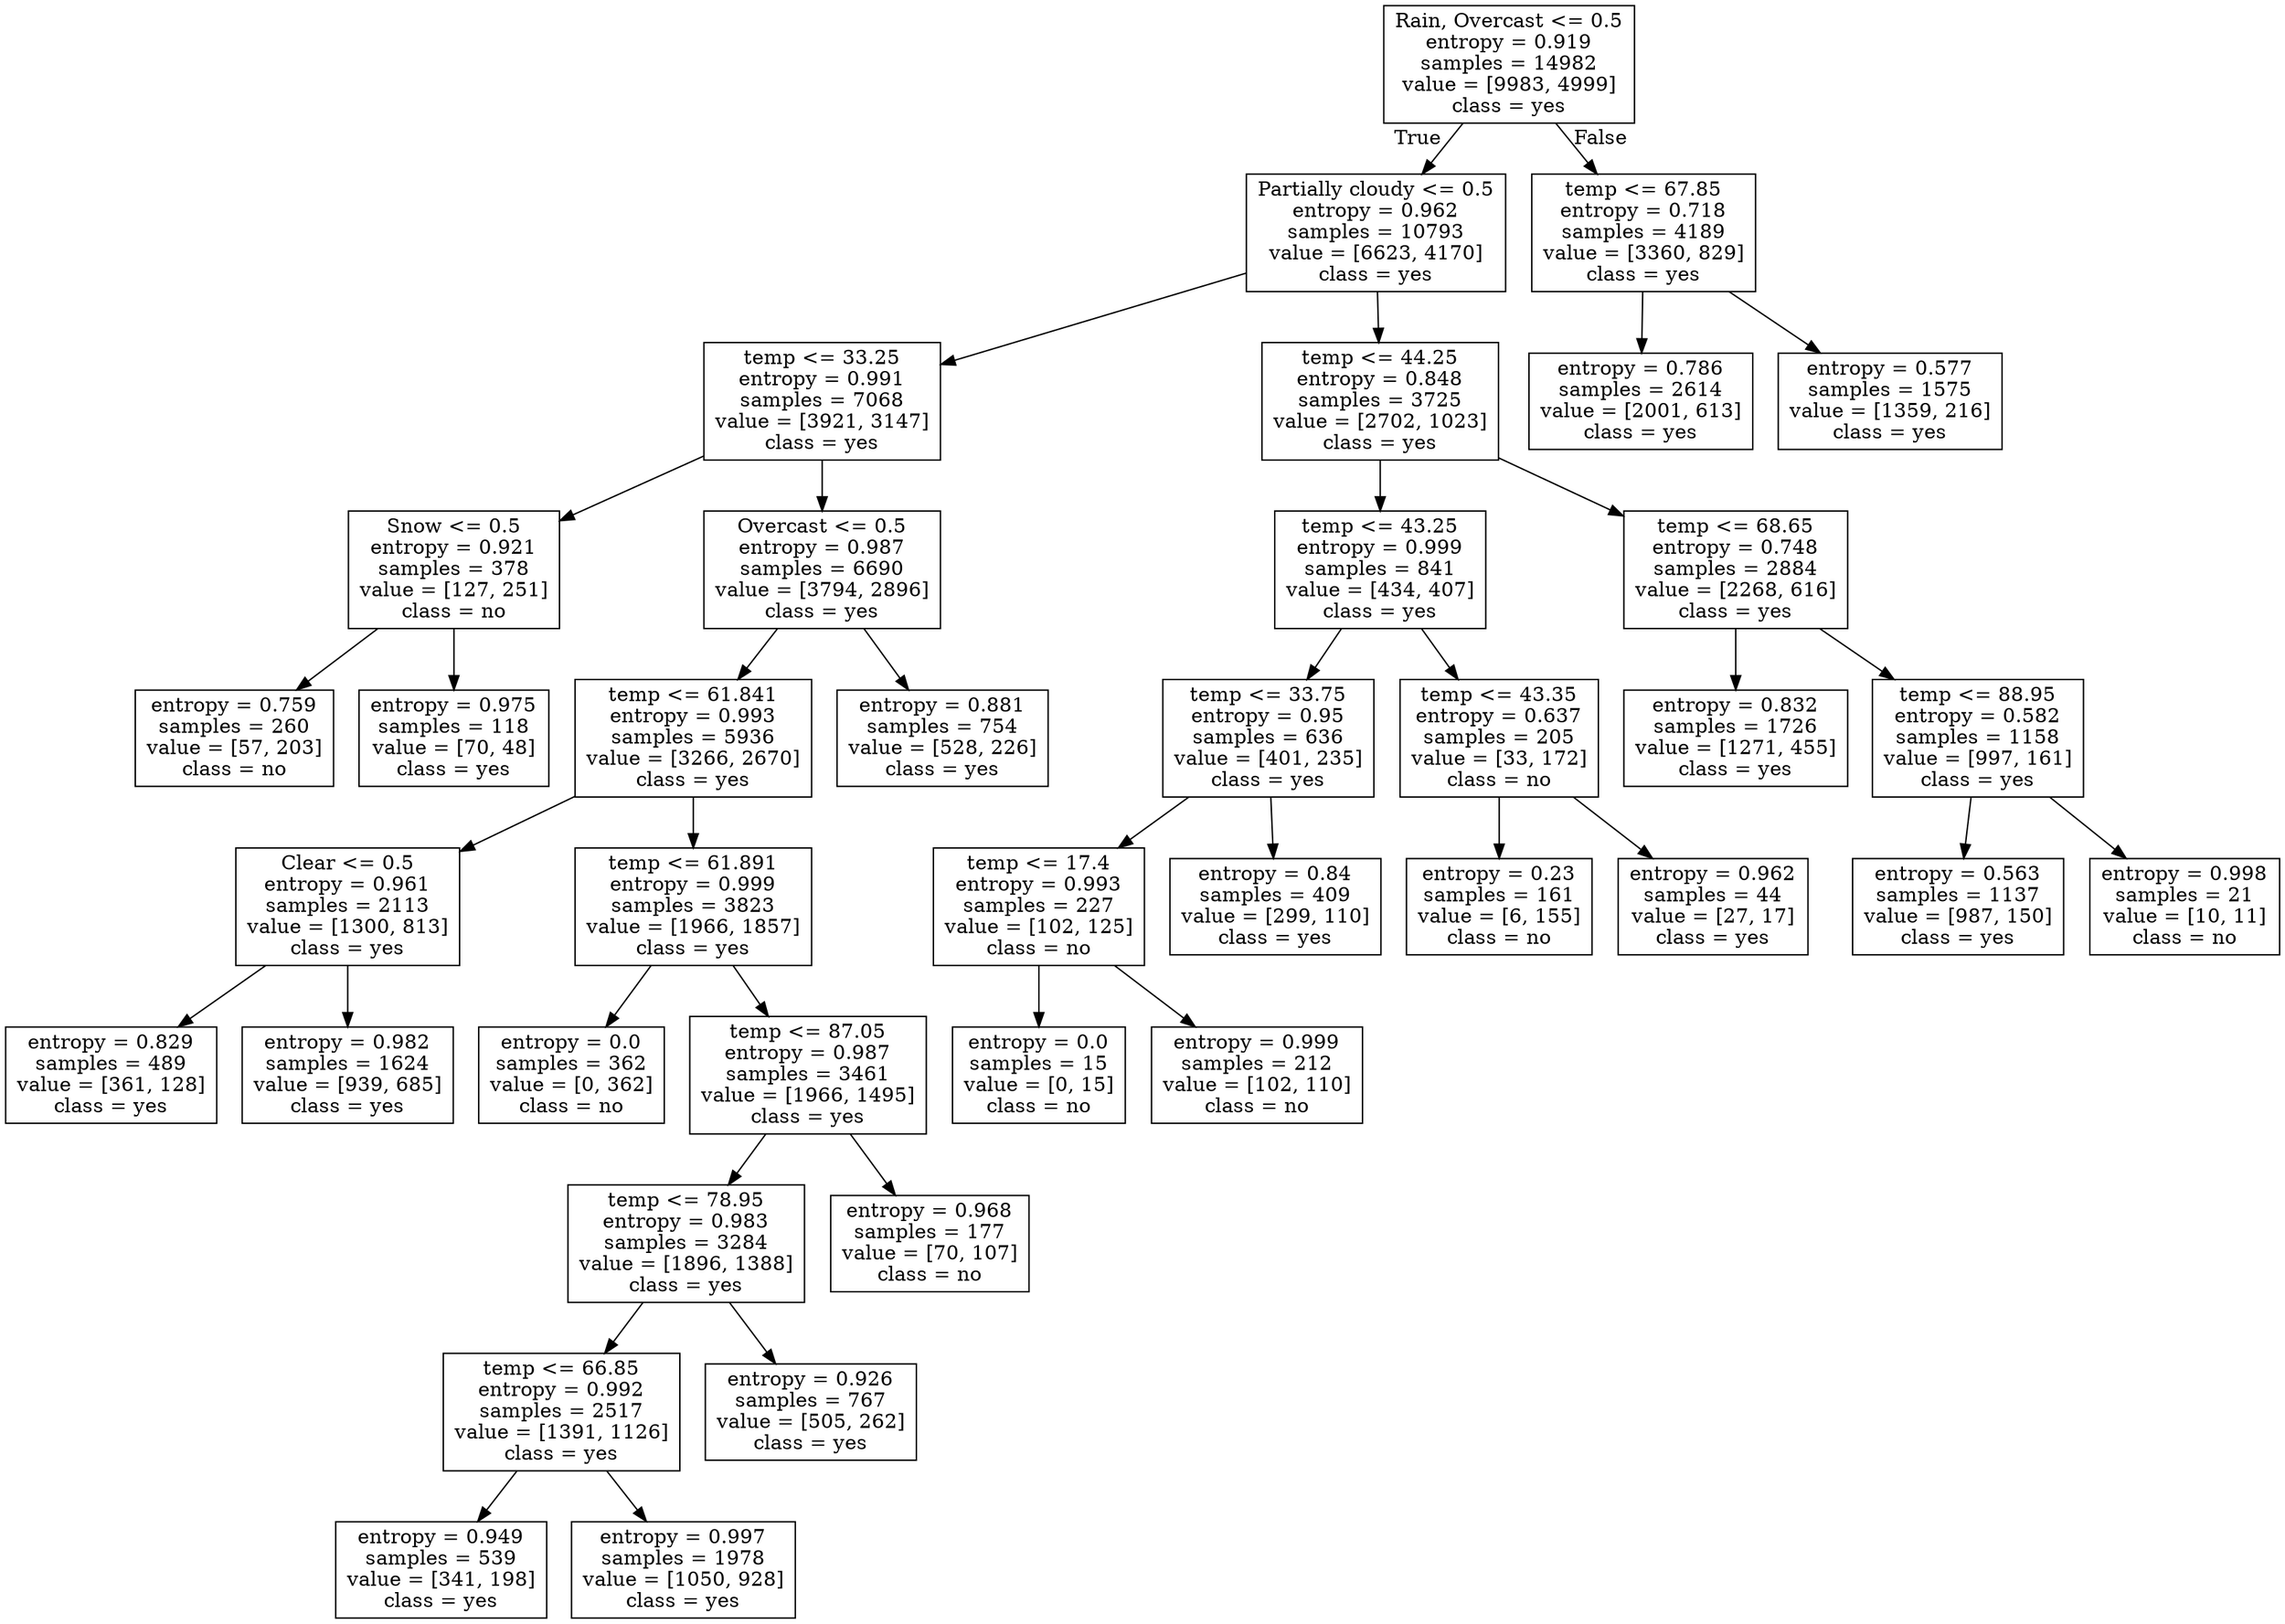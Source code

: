 digraph Tree {
node [shape=box] ;
0 [label="Rain, Overcast <= 0.5\nentropy = 0.919\nsamples = 14982\nvalue = [9983, 4999]\nclass = yes"] ;
1 [label="Partially cloudy <= 0.5\nentropy = 0.962\nsamples = 10793\nvalue = [6623, 4170]\nclass = yes"] ;
0 -> 1 [labeldistance=2.5, labelangle=45, headlabel="True"] ;
3 [label="temp <= 33.25\nentropy = 0.991\nsamples = 7068\nvalue = [3921, 3147]\nclass = yes"] ;
1 -> 3 ;
9 [label="Snow <= 0.5\nentropy = 0.921\nsamples = 378\nvalue = [127, 251]\nclass = no"] ;
3 -> 9 ;
23 [label="entropy = 0.759\nsamples = 260\nvalue = [57, 203]\nclass = no"] ;
9 -> 23 ;
24 [label="entropy = 0.975\nsamples = 118\nvalue = [70, 48]\nclass = yes"] ;
9 -> 24 ;
10 [label="Overcast <= 0.5\nentropy = 0.987\nsamples = 6690\nvalue = [3794, 2896]\nclass = yes"] ;
3 -> 10 ;
15 [label="temp <= 61.841\nentropy = 0.993\nsamples = 5936\nvalue = [3266, 2670]\nclass = yes"] ;
10 -> 15 ;
19 [label="Clear <= 0.5\nentropy = 0.961\nsamples = 2113\nvalue = [1300, 813]\nclass = yes"] ;
15 -> 19 ;
27 [label="entropy = 0.829\nsamples = 489\nvalue = [361, 128]\nclass = yes"] ;
19 -> 27 ;
28 [label="entropy = 0.982\nsamples = 1624\nvalue = [939, 685]\nclass = yes"] ;
19 -> 28 ;
20 [label="temp <= 61.891\nentropy = 0.999\nsamples = 3823\nvalue = [1966, 1857]\nclass = yes"] ;
15 -> 20 ;
21 [label="entropy = 0.0\nsamples = 362\nvalue = [0, 362]\nclass = no"] ;
20 -> 21 ;
22 [label="temp <= 87.05\nentropy = 0.987\nsamples = 3461\nvalue = [1966, 1495]\nclass = yes"] ;
20 -> 22 ;
29 [label="temp <= 78.95\nentropy = 0.983\nsamples = 3284\nvalue = [1896, 1388]\nclass = yes"] ;
22 -> 29 ;
31 [label="temp <= 66.85\nentropy = 0.992\nsamples = 2517\nvalue = [1391, 1126]\nclass = yes"] ;
29 -> 31 ;
35 [label="entropy = 0.949\nsamples = 539\nvalue = [341, 198]\nclass = yes"] ;
31 -> 35 ;
36 [label="entropy = 0.997\nsamples = 1978\nvalue = [1050, 928]\nclass = yes"] ;
31 -> 36 ;
32 [label="entropy = 0.926\nsamples = 767\nvalue = [505, 262]\nclass = yes"] ;
29 -> 32 ;
30 [label="entropy = 0.968\nsamples = 177\nvalue = [70, 107]\nclass = no"] ;
22 -> 30 ;
16 [label="entropy = 0.881\nsamples = 754\nvalue = [528, 226]\nclass = yes"] ;
10 -> 16 ;
4 [label="temp <= 44.25\nentropy = 0.848\nsamples = 3725\nvalue = [2702, 1023]\nclass = yes"] ;
1 -> 4 ;
5 [label="temp <= 43.25\nentropy = 0.999\nsamples = 841\nvalue = [434, 407]\nclass = yes"] ;
4 -> 5 ;
7 [label="temp <= 33.75\nentropy = 0.95\nsamples = 636\nvalue = [401, 235]\nclass = yes"] ;
5 -> 7 ;
25 [label="temp <= 17.4\nentropy = 0.993\nsamples = 227\nvalue = [102, 125]\nclass = no"] ;
7 -> 25 ;
33 [label="entropy = 0.0\nsamples = 15\nvalue = [0, 15]\nclass = no"] ;
25 -> 33 ;
34 [label="entropy = 0.999\nsamples = 212\nvalue = [102, 110]\nclass = no"] ;
25 -> 34 ;
26 [label="entropy = 0.84\nsamples = 409\nvalue = [299, 110]\nclass = yes"] ;
7 -> 26 ;
8 [label="temp <= 43.35\nentropy = 0.637\nsamples = 205\nvalue = [33, 172]\nclass = no"] ;
5 -> 8 ;
11 [label="entropy = 0.23\nsamples = 161\nvalue = [6, 155]\nclass = no"] ;
8 -> 11 ;
12 [label="entropy = 0.962\nsamples = 44\nvalue = [27, 17]\nclass = yes"] ;
8 -> 12 ;
6 [label="temp <= 68.65\nentropy = 0.748\nsamples = 2884\nvalue = [2268, 616]\nclass = yes"] ;
4 -> 6 ;
13 [label="entropy = 0.832\nsamples = 1726\nvalue = [1271, 455]\nclass = yes"] ;
6 -> 13 ;
14 [label="temp <= 88.95\nentropy = 0.582\nsamples = 1158\nvalue = [997, 161]\nclass = yes"] ;
6 -> 14 ;
37 [label="entropy = 0.563\nsamples = 1137\nvalue = [987, 150]\nclass = yes"] ;
14 -> 37 ;
38 [label="entropy = 0.998\nsamples = 21\nvalue = [10, 11]\nclass = no"] ;
14 -> 38 ;
2 [label="temp <= 67.85\nentropy = 0.718\nsamples = 4189\nvalue = [3360, 829]\nclass = yes"] ;
0 -> 2 [labeldistance=2.5, labelangle=-45, headlabel="False"] ;
17 [label="entropy = 0.786\nsamples = 2614\nvalue = [2001, 613]\nclass = yes"] ;
2 -> 17 ;
18 [label="entropy = 0.577\nsamples = 1575\nvalue = [1359, 216]\nclass = yes"] ;
2 -> 18 ;
}